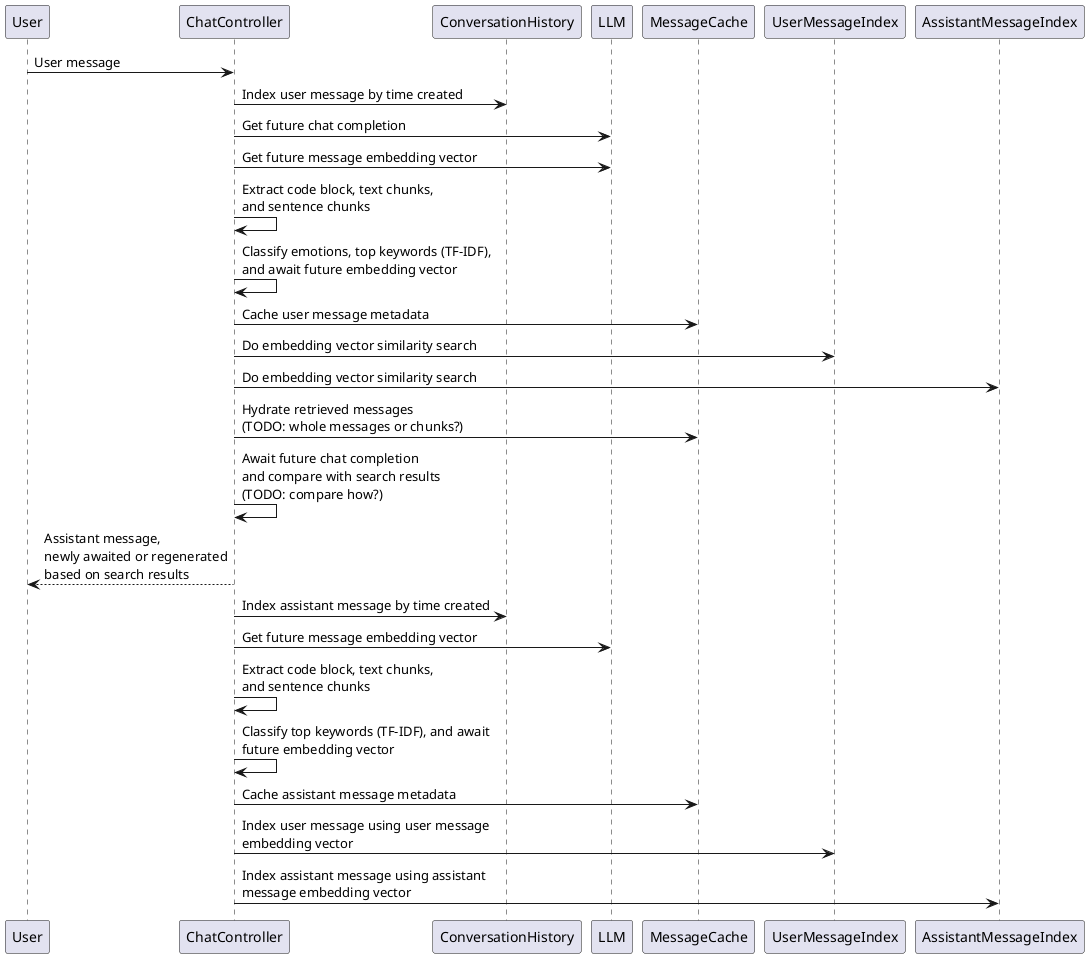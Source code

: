 @startuml
User -> ChatController: User message

ChatController -> ConversationHistory:\
Index user message by time created

ChatController -> LLM:\
Get future chat completion

ChatController -> LLM:\
Get future message embedding vector

ChatController -> ChatController:\
Extract code block, text chunks,\n\
and sentence chunks

ChatController -> ChatController:\
Classify emotions, top keywords (TF-IDF),\n\
and await future embedding vector

ChatController -> MessageCache:\
Cache user message metadata

ChatController -> UserMessageIndex:\
Do embedding vector similarity search

ChatController -> AssistantMessageIndex:\
Do embedding vector similarity search

ChatController -> MessageCache:\
Hydrate retrieved messages\n\
(TODO: whole messages or chunks?)

ChatController -> ChatController:\
Await future chat completion\n\
and compare with search results\n\
(TODO: compare how?)

ChatController --> User:\
Assistant message,\n\
newly awaited or regenerated\n\
based on search results

ChatController -> ConversationHistory:\
Index assistant message by time created

ChatController -> LLM:\
Get future message embedding vector

ChatController -> ChatController:\
Extract code block, text chunks,\n\
and sentence chunks

ChatController -> ChatController:\
Classify top keywords (TF-IDF), and await\n\
future embedding vector

ChatController -> MessageCache:\
Cache assistant message metadata

ChatController -> UserMessageIndex:\
Index user message using user message\n\
embedding vector

ChatController -> AssistantMessageIndex:\
Index assistant message using assistant\n\
message embedding vector

@enduml
